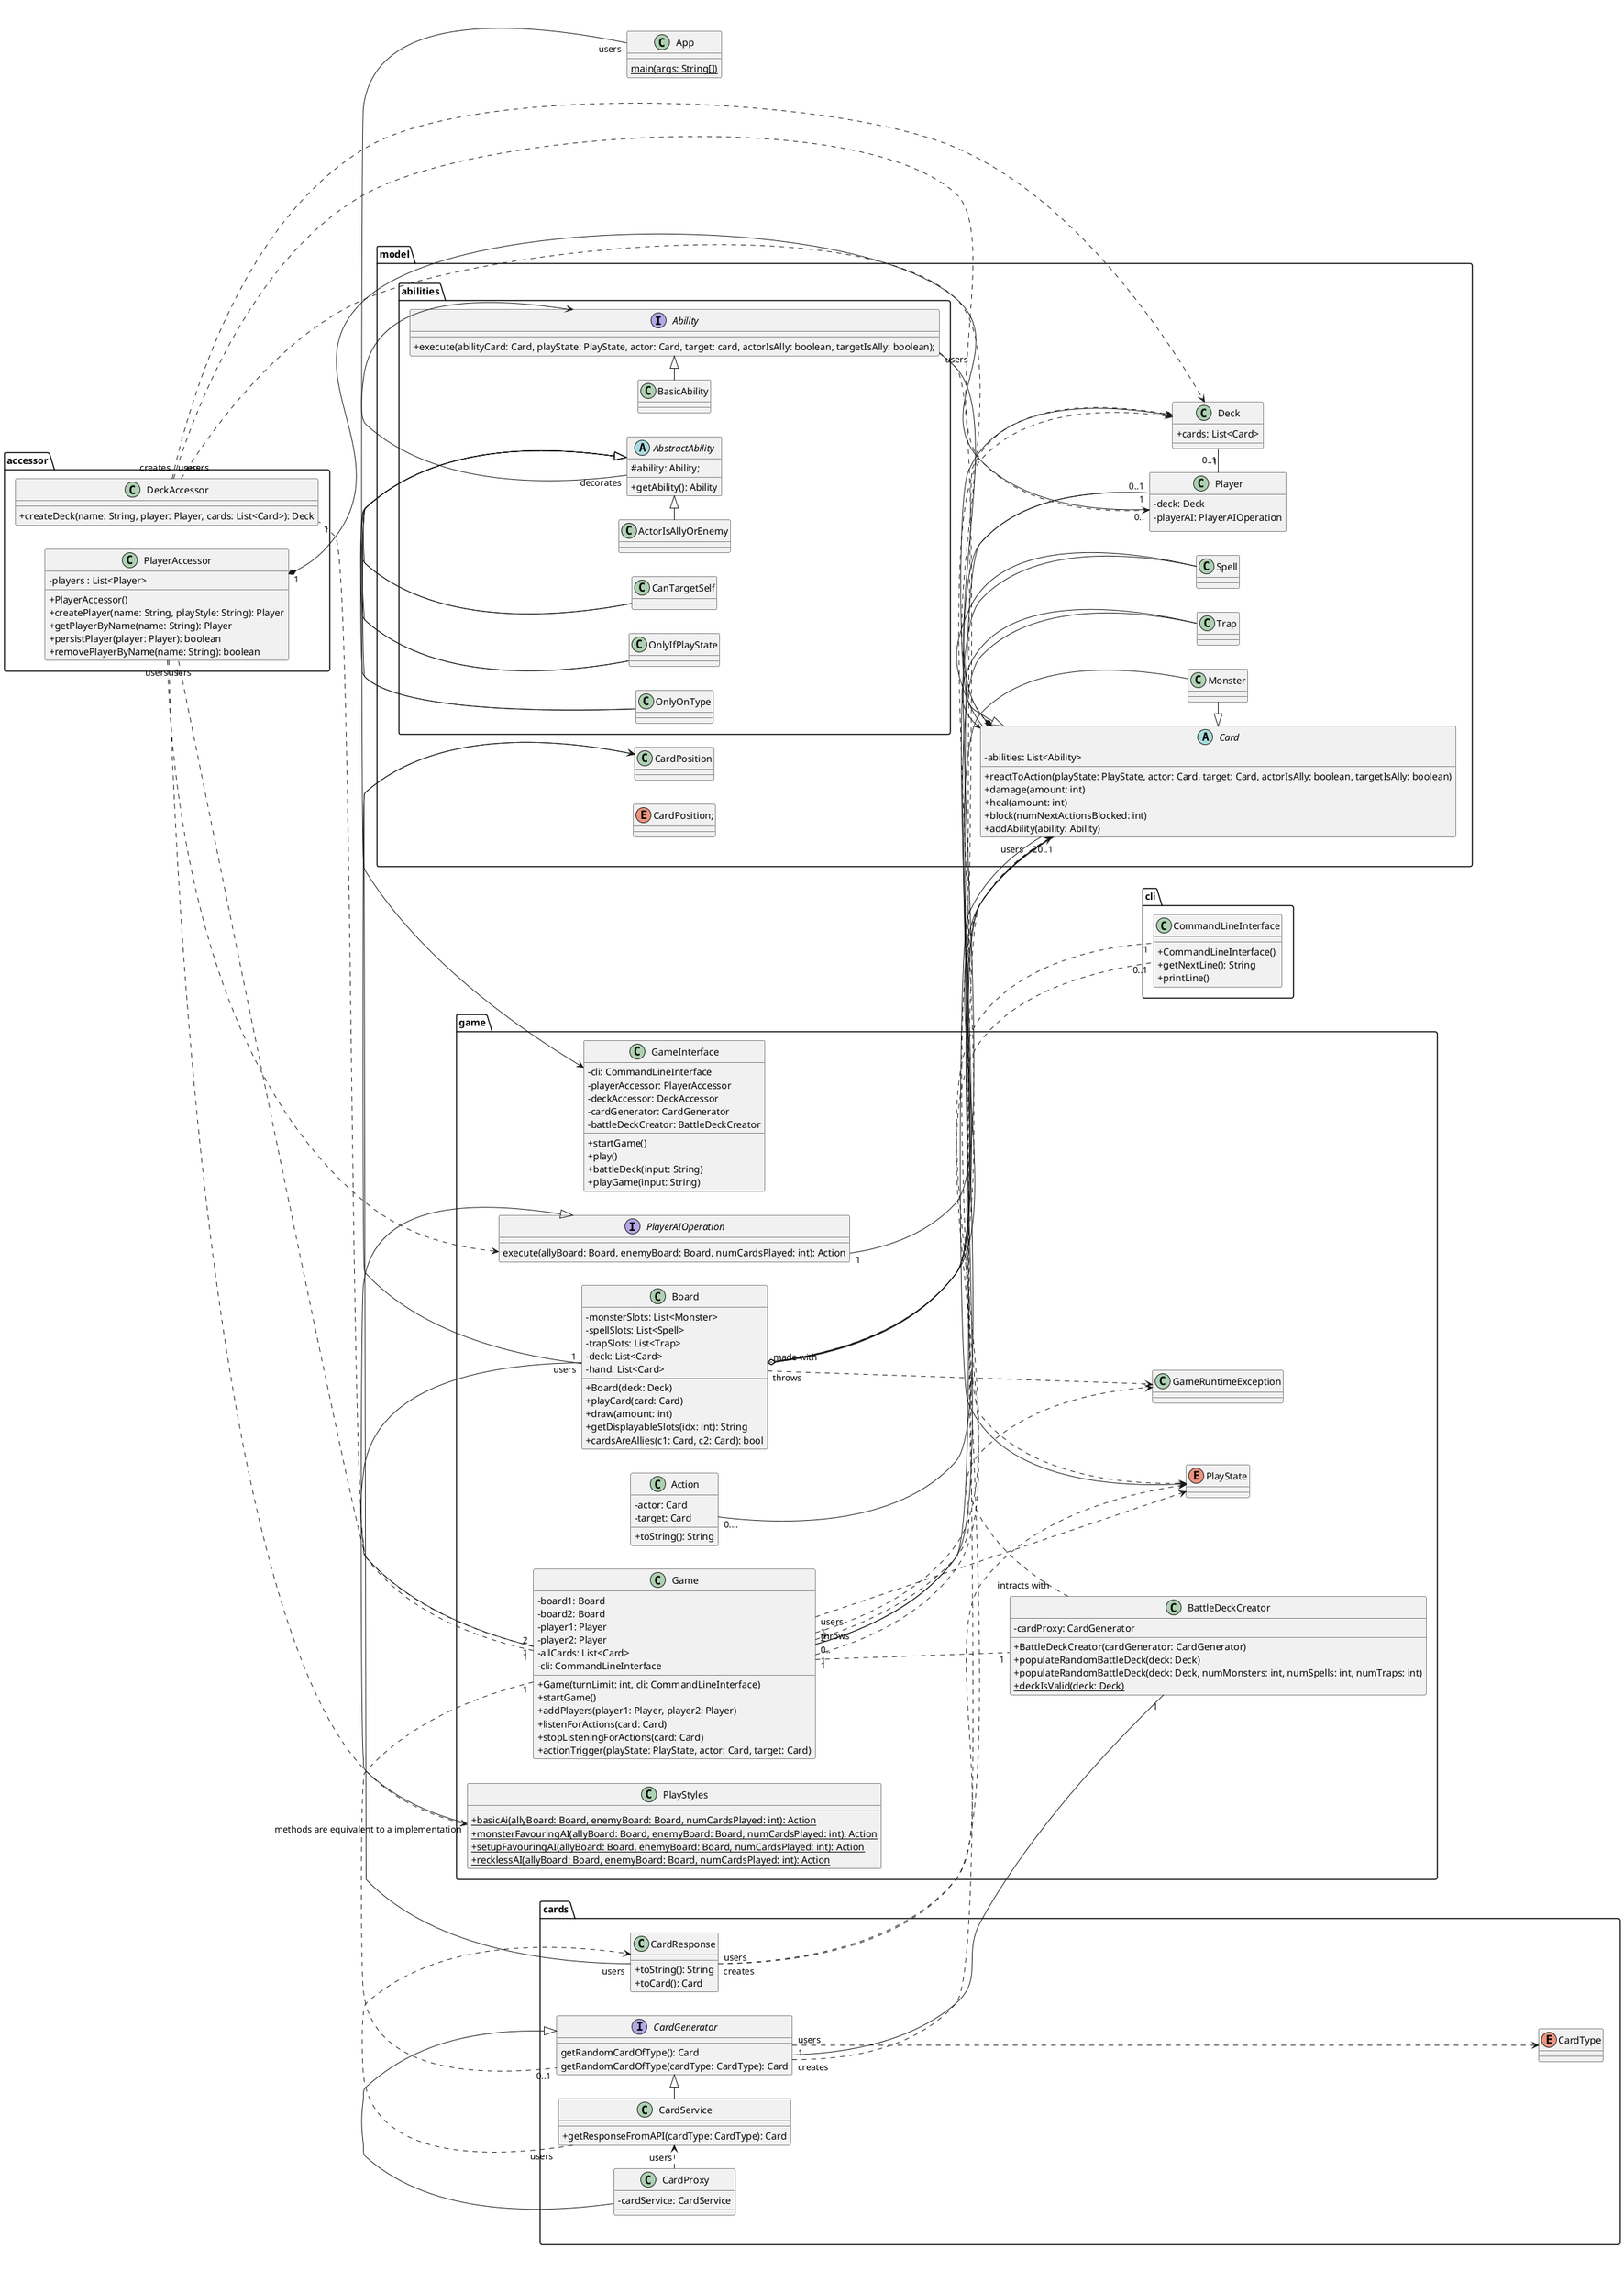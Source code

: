 # PlantUML Editor


@startuml

left to right direction

skinparam classAttributeIconSize 0

package accessor <<Folder>> {
class DeckAccessor {
  +createDeck(name: String, player: Player, cards: List<Card>): Deck
}





class PlayerAccessor {
  -players : List<Player>
  +PlayerAccessor()
  +createPlayer(name: String, playStyle: String): Player
  +getPlayerByName(name: String): Player
  +persistPlayer(player: Player): boolean
  +removePlayerByName(name: String): boolean
}
}



package cards <<Folder>> {
Interface CardGenerator {
  getRandomCardOfType(): Card
  getRandomCardOfType(cardType: CardType): Card
}



class CardProxy {
  -cardService: CardService
}



class CardResponse {
  +toString(): String
  +toCard(): Card
}



class CardService {
  +getResponseFromAPI(cardType: CardType): Card
}



enum CardType
}

package cli <<Folder>> {
class CommandLineInterface {
  +CommandLineInterface()
  +getNextLine(): String
  +printLine()
}
}

package game <<Folder>> {
class Action {
  -actor: Card
  -target: Card
  +toString(): String
}



class BattleDeckCreator {
  -cardProxy: CardGenerator
  +BattleDeckCreator(cardGenerator: CardGenerator)
  +populateRandomBattleDeck(deck: Deck)
  +populateRandomBattleDeck(deck: Deck, numMonsters: int, numSpells: int, numTraps: int)
  {static}+deckIsValid(deck: Deck)
}



class Board {
    -monsterSlots: List<Monster>
    -spellSlots: List<Spell>
    -trapSlots: List<Trap>
    -deck: List<Card>
    -hand: List<Card>

    +Board(deck: Deck)
    +playCard(card: Card)
    +draw(amount: int)
    +getDisplayableSlots(idx: int): String
    +cardsAreAllies(c1: Card, c2: Card): bool
}



class Game {
    -board1: Board
    -board2: Board
    -player1: Player
    -player2: Player
    -allCards: List<Card>
    -cli: CommandLineInterface
   +Game(turnLimit: int, cli: CommandLineInterface)
   +startGame()
   +addPlayers(player1: Player, player2: Player)
   +listenForActions(card: Card)
   +stopListeningForActions(card: Card)
   +actionTrigger(playState: PlayState, actor: Card, target: Card)

}



class GameInterface {
    -cli: CommandLineInterface
    -playerAccessor: PlayerAccessor
    -deckAccessor: DeckAccessor
    -cardGenerator: CardGenerator
    -battleDeckCreator: BattleDeckCreator
    +startGame()
    +play()
    +battleDeck(input: String)
    +playGame(input: String)
}



class GameRuntimeException {}


interface PlayerAIOperation {
    execute(allyBoard: Board, enemyBoard: Board, numCardsPlayed: int): Action
}



enum PlayState

Game "users"..> PlayState

class PlayStyles {
    {static} +basicAi(allyBoard: Board, enemyBoard: Board, numCardsPlayed: int): Action
    {static} +monsterFavouringAI(allyBoard: Board, enemyBoard: Board, numCardsPlayed: int): Action
    {static} +setupFavouringAI(allyBoard: Board, enemyBoard: Board, numCardsPlayed: int): Action
    {static} +recklessAI(allyBoard: Board, enemyBoard: Board, numCardsPlayed: int): Action
}



}

package model <<Folder>> {
    package abilities <<Folder>> {
        interface Ability {
            +execute(abilityCard: Card, playState: PlayState, actor: Card, target: card, actorIsAlly: boolean, targetIsAlly: boolean);
        }

        Ability "users"..> PlayState
        abstract class AbstractAbility {
            #ability: Ability;
            +getAbility(): Ability
        }

        AbstractAbility "decorates"-> Ability

        BasicAbility -|> Ability

        ActorIsAllyOrEnemy -|> AbstractAbility
        CanTargetSelf -|> AbstractAbility
        OnlyIfPlayState -|> AbstractAbility
        OnlyOnType -|> AbstractAbility
        CanTargetSelf -|> AbstractAbility
        OnlyIfPlayState -|> AbstractAbility
        OnlyOnType -|> AbstractAbility
    }
    abstract class Card {
        -abilities: List<Ability>
        +reactToAction(playState: PlayState, actor: Card, target: Card, actorIsAlly: boolean, targetIsAlly: boolean)
        +damage(amount: int)
        +heal(amount: int)
        +block(numNextActionsBlocked: int)
        +addAbility(ability: Ability)
    }
    Ability --* Card

    Card "users"-> PlayState

    enum CardPosition;

    Board "users"-> CardPosition
    CardResponse "users"-> CardPosition

    class Deck {
        +cards: List<Card>
    }
    Card -o Deck

    Monster -|> Card
    Spell -|> Card
    Trap -> Card
    class Player {
        -deck: Deck
        -playerAI: PlayerAIOperation
    }
    Player "1"-"0..1" Deck


}

class App {
    {static} main(args: String[])
}

App "users"-> GameInterface


DeckAccessor "users"....> Player
DeckAccessor "users"....> Card
DeckAccessor "creates"....> Deck
PlayerAccessor "1"*----"0.." Player


CardGenerator "creates"....> Card
CardGenerator "users"....> CardType
CardProxy -|> CardGenerator
CardProxy "users".> CardService
CardResponse "creates"....> Card
CardResponse "users" .> PlayState
CardService "users".> CardResponse
CardService -|> CardGenerator
Action "0...."-"2" Card
BattleDeckCreator "1"-"1" CardGenerator
BattleDeckCreator "intracts with"....> Deck
Monster -o Board
Spell -o Board
Trap -o Board
Card -o Board
Board "made with"....> Deck
Game "2"-"1" Board
Game "2"-"0..1" Player
Game "0.."-"0..1" Card
Game "1".."0..1" CommandLineInterface
Game "1".."1" CommandLineInterface
Game "1".."1" PlayerAccessor
Game "1".."1" DeckAccessor
Game "1".."0..1" CardGenerator
Game "1".."1" BattleDeckCreator

Board "throws"..> GameRuntimeException
Game "throws"..> GameRuntimeException
PlayerAccessor "users"..> PlayerAIOperation
PlayerAccessor "users"..> PlayStyles
PlayStyles "methods are equivalent to a implementation"-|> PlayerAIOperation
Player "1"-"1" PlayerAIOperation

model -[hidden]> cards
@enduml